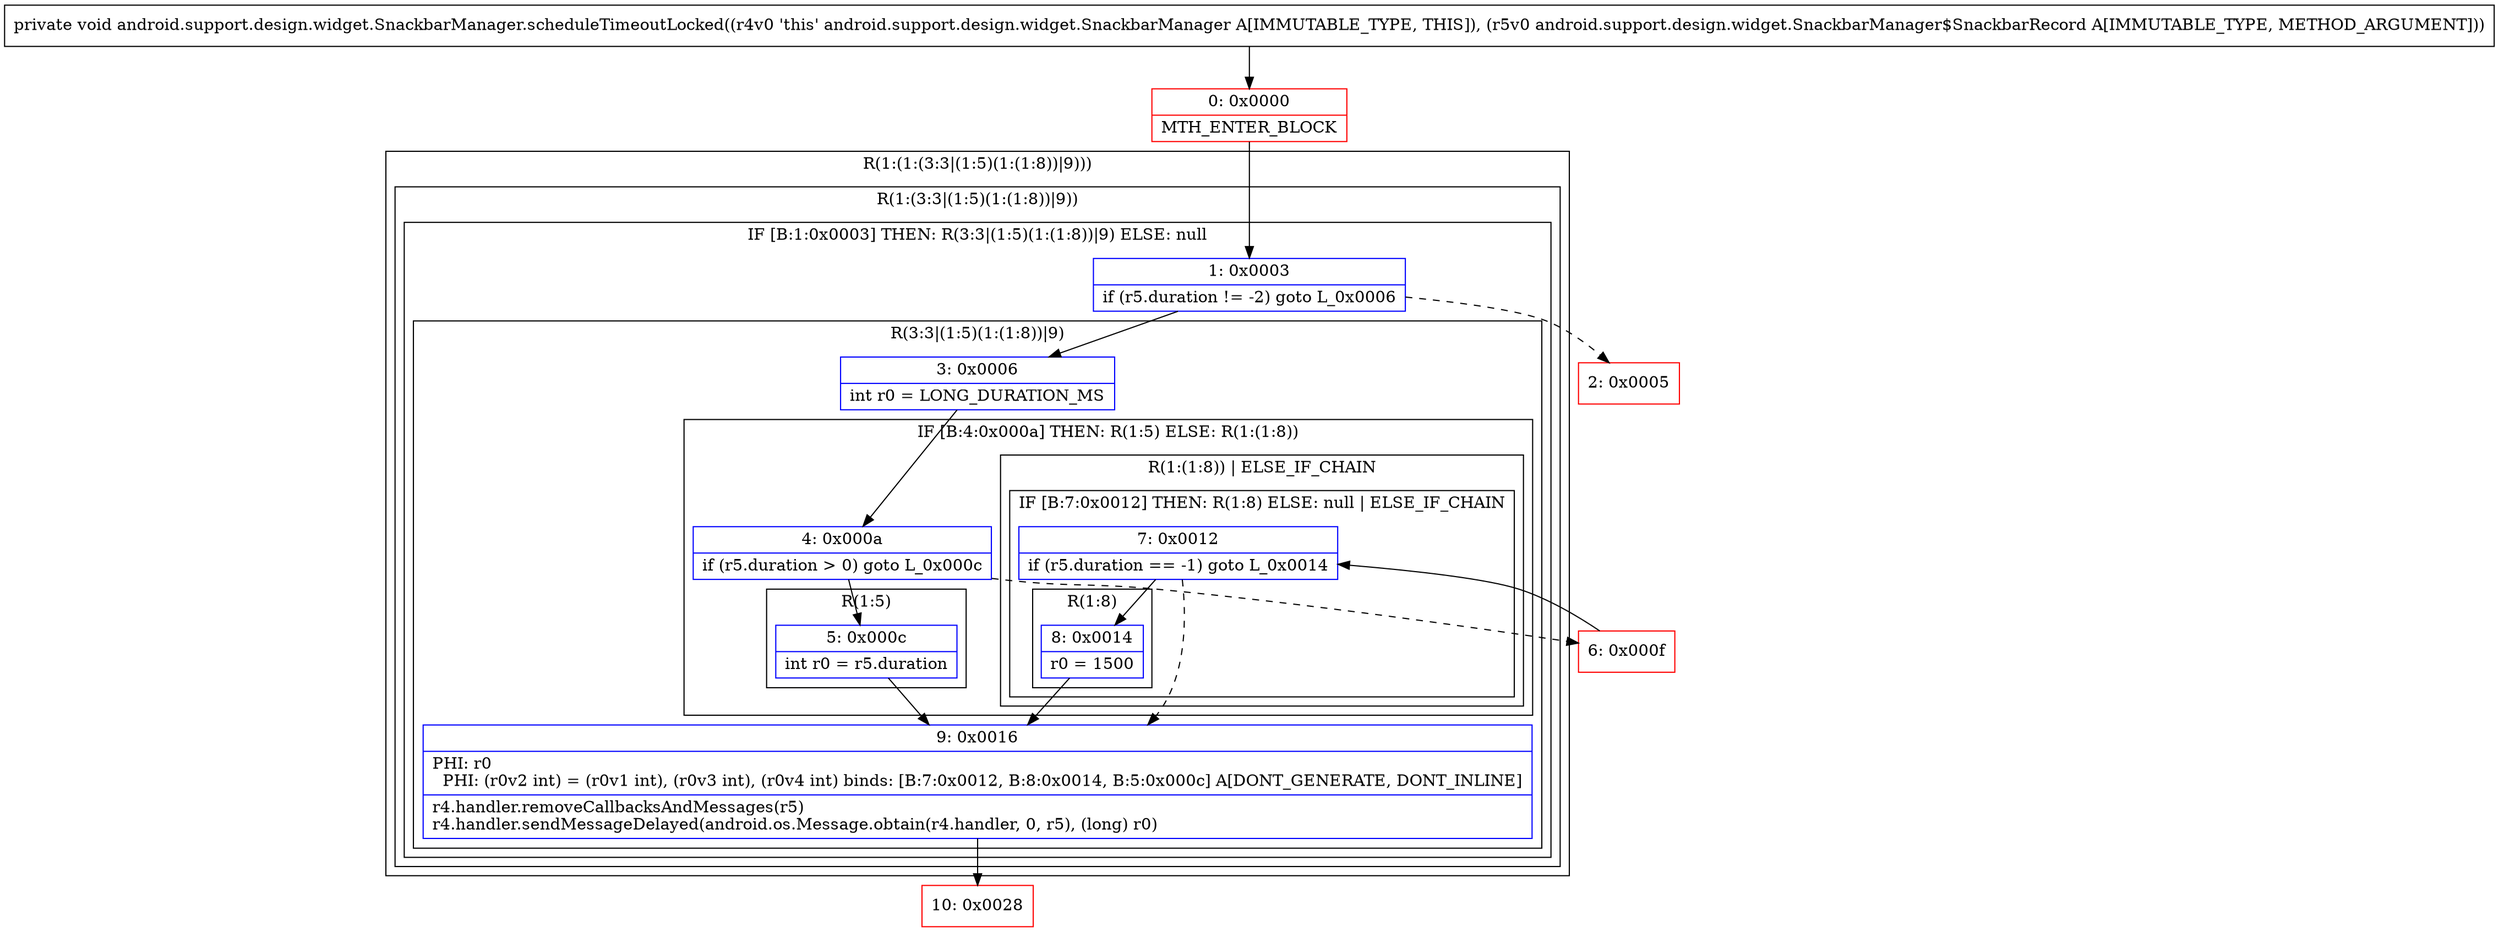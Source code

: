 digraph "CFG forandroid.support.design.widget.SnackbarManager.scheduleTimeoutLocked(Landroid\/support\/design\/widget\/SnackbarManager$SnackbarRecord;)V" {
subgraph cluster_Region_520364480 {
label = "R(1:(1:(3:3|(1:5)(1:(1:8))|9)))";
node [shape=record,color=blue];
subgraph cluster_Region_1381648265 {
label = "R(1:(3:3|(1:5)(1:(1:8))|9))";
node [shape=record,color=blue];
subgraph cluster_IfRegion_918757402 {
label = "IF [B:1:0x0003] THEN: R(3:3|(1:5)(1:(1:8))|9) ELSE: null";
node [shape=record,color=blue];
Node_1 [shape=record,label="{1\:\ 0x0003|if (r5.duration != \-2) goto L_0x0006\l}"];
subgraph cluster_Region_405144108 {
label = "R(3:3|(1:5)(1:(1:8))|9)";
node [shape=record,color=blue];
Node_3 [shape=record,label="{3\:\ 0x0006|int r0 = LONG_DURATION_MS\l}"];
subgraph cluster_IfRegion_54933637 {
label = "IF [B:4:0x000a] THEN: R(1:5) ELSE: R(1:(1:8))";
node [shape=record,color=blue];
Node_4 [shape=record,label="{4\:\ 0x000a|if (r5.duration \> 0) goto L_0x000c\l}"];
subgraph cluster_Region_1897319281 {
label = "R(1:5)";
node [shape=record,color=blue];
Node_5 [shape=record,label="{5\:\ 0x000c|int r0 = r5.duration\l}"];
}
subgraph cluster_Region_1039270668 {
label = "R(1:(1:8)) | ELSE_IF_CHAIN\l";
node [shape=record,color=blue];
subgraph cluster_IfRegion_1033137460 {
label = "IF [B:7:0x0012] THEN: R(1:8) ELSE: null | ELSE_IF_CHAIN\l";
node [shape=record,color=blue];
Node_7 [shape=record,label="{7\:\ 0x0012|if (r5.duration == \-1) goto L_0x0014\l}"];
subgraph cluster_Region_887203097 {
label = "R(1:8)";
node [shape=record,color=blue];
Node_8 [shape=record,label="{8\:\ 0x0014|r0 = 1500\l}"];
}
}
}
}
Node_9 [shape=record,label="{9\:\ 0x0016|PHI: r0 \l  PHI: (r0v2 int) = (r0v1 int), (r0v3 int), (r0v4 int) binds: [B:7:0x0012, B:8:0x0014, B:5:0x000c] A[DONT_GENERATE, DONT_INLINE]\l|r4.handler.removeCallbacksAndMessages(r5)\lr4.handler.sendMessageDelayed(android.os.Message.obtain(r4.handler, 0, r5), (long) r0)\l}"];
}
}
}
}
Node_0 [shape=record,color=red,label="{0\:\ 0x0000|MTH_ENTER_BLOCK\l}"];
Node_2 [shape=record,color=red,label="{2\:\ 0x0005}"];
Node_6 [shape=record,color=red,label="{6\:\ 0x000f}"];
Node_10 [shape=record,color=red,label="{10\:\ 0x0028}"];
MethodNode[shape=record,label="{private void android.support.design.widget.SnackbarManager.scheduleTimeoutLocked((r4v0 'this' android.support.design.widget.SnackbarManager A[IMMUTABLE_TYPE, THIS]), (r5v0 android.support.design.widget.SnackbarManager$SnackbarRecord A[IMMUTABLE_TYPE, METHOD_ARGUMENT])) }"];
MethodNode -> Node_0;
Node_1 -> Node_2[style=dashed];
Node_1 -> Node_3;
Node_3 -> Node_4;
Node_4 -> Node_5;
Node_4 -> Node_6[style=dashed];
Node_5 -> Node_9;
Node_7 -> Node_8;
Node_7 -> Node_9[style=dashed];
Node_8 -> Node_9;
Node_9 -> Node_10;
Node_0 -> Node_1;
Node_6 -> Node_7;
}

